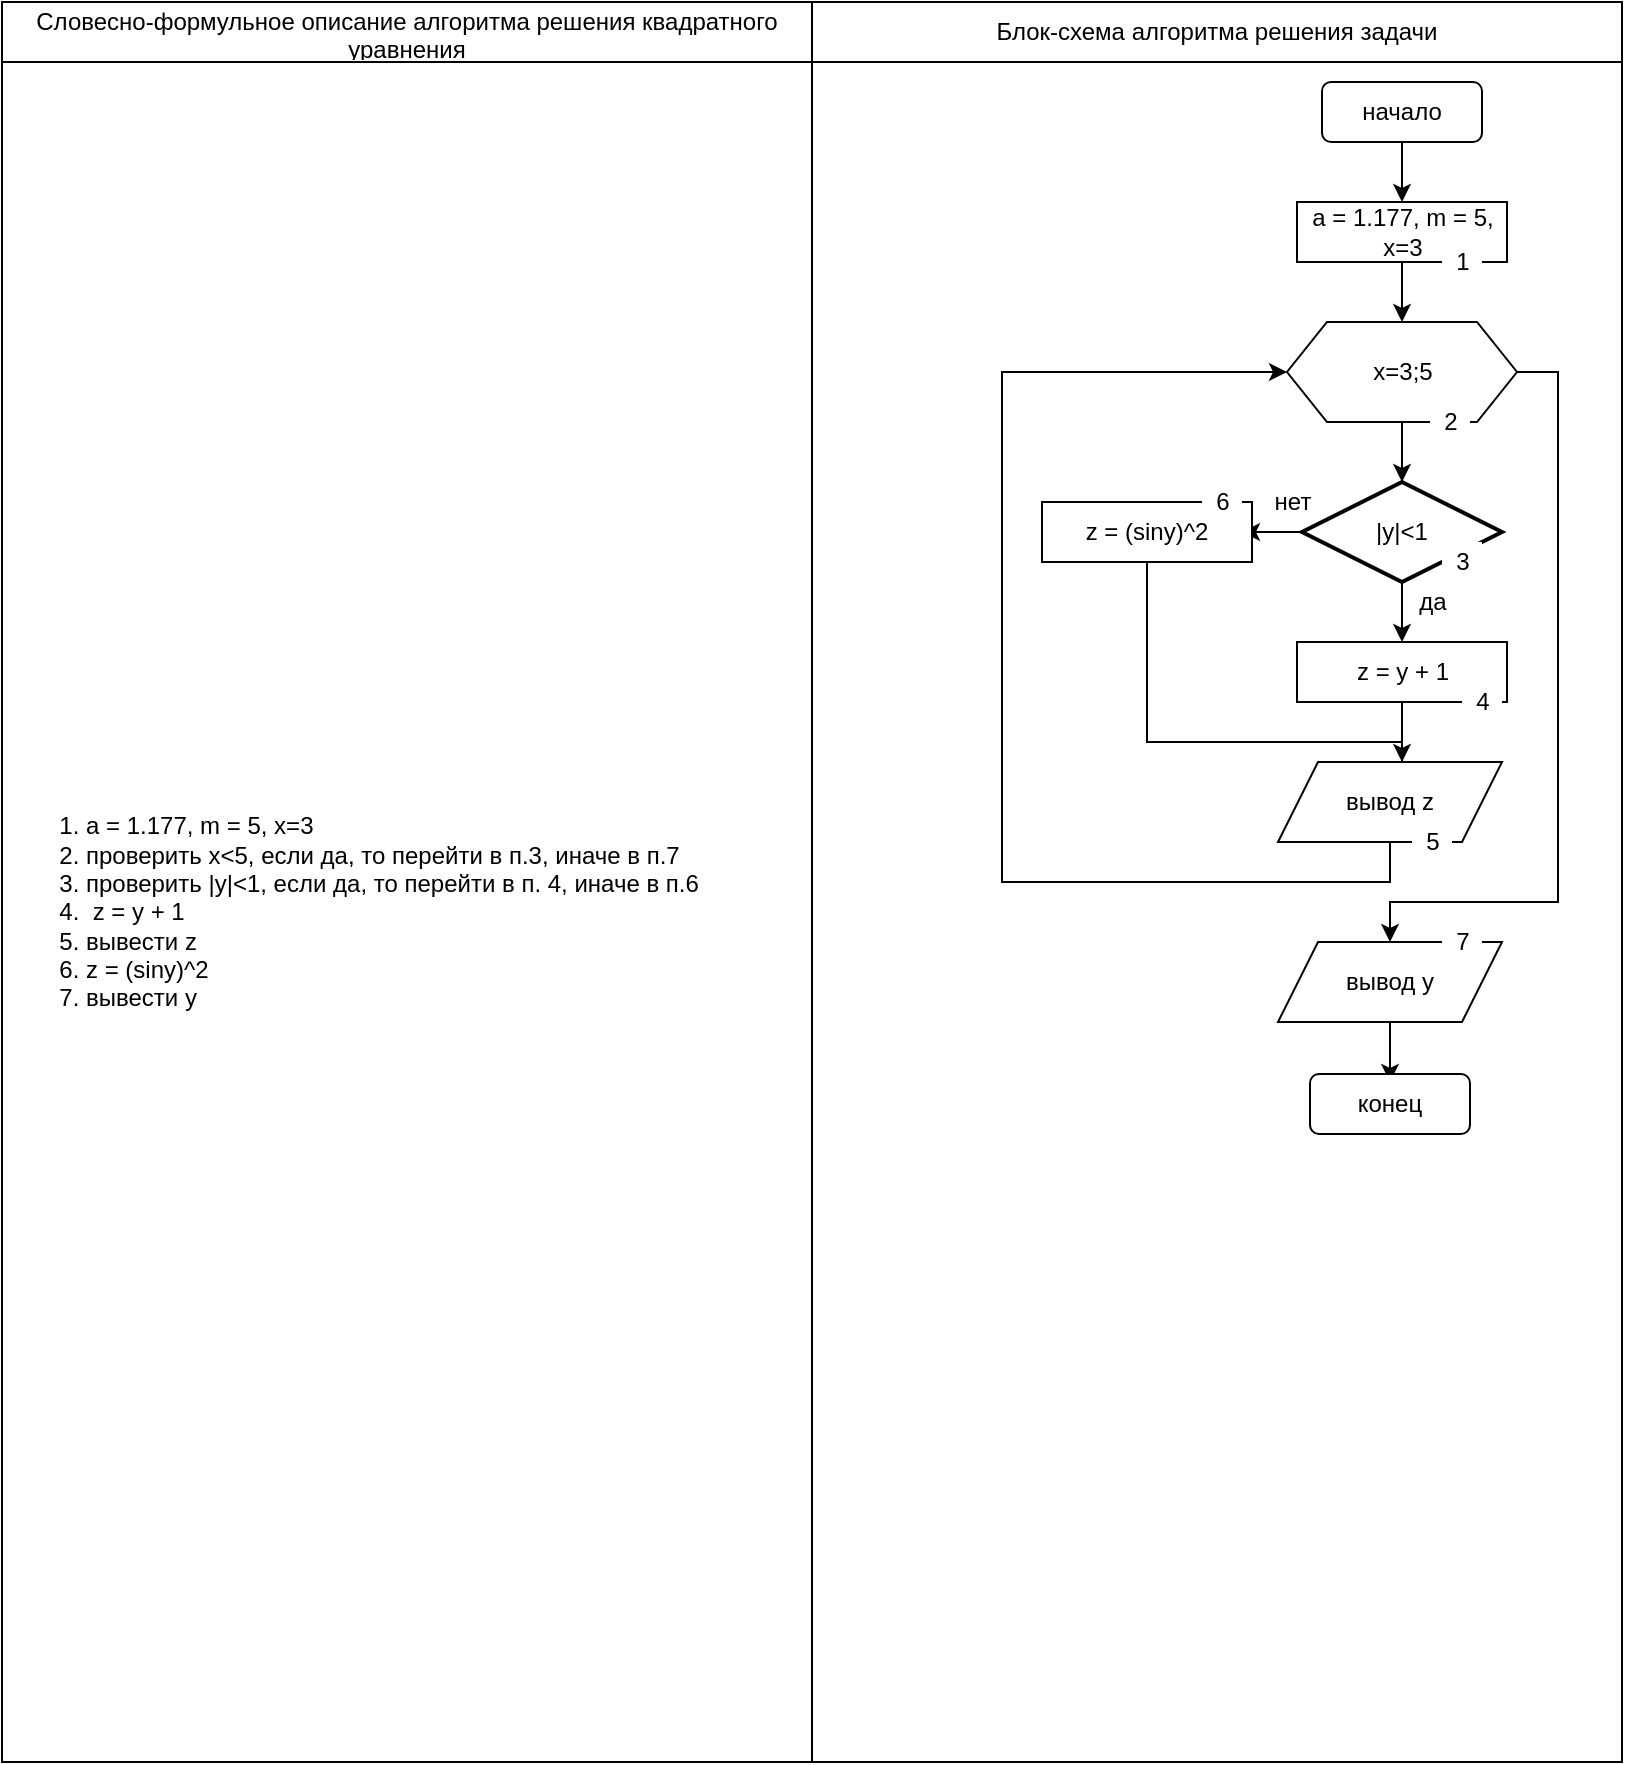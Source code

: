 <mxfile version="15.3.0" type="device"><diagram id="IZvcpNtu1wYTxYFv6AtQ" name="Page-1"><mxGraphModel dx="1038" dy="1692" grid="1" gridSize="10" guides="1" tooltips="1" connect="1" arrows="1" fold="1" page="1" pageScale="1" pageWidth="827" pageHeight="1169" math="0" shadow="0"><root><mxCell id="0"/><mxCell id="1" parent="0"/><mxCell id="N3_cBk10GDm4wKPfBF0--23" value="" style="shape=table;startSize=0;container=1;collapsible=0;childLayout=tableLayout;" vertex="1" parent="1"><mxGeometry x="10" y="-1160" width="810" height="880" as="geometry"/></mxCell><mxCell id="N3_cBk10GDm4wKPfBF0--24" value="" style="shape=partialRectangle;collapsible=0;dropTarget=0;pointerEvents=0;fillColor=none;top=0;left=0;bottom=0;right=0;points=[[0,0.5],[1,0.5]];portConstraint=eastwest;" vertex="1" parent="N3_cBk10GDm4wKPfBF0--23"><mxGeometry width="810" height="30" as="geometry"/></mxCell><mxCell id="N3_cBk10GDm4wKPfBF0--25" value="Словесно-формульное описание алгоритма решения квадратного уравнения" style="shape=partialRectangle;html=1;whiteSpace=wrap;connectable=0;overflow=hidden;fillColor=none;top=0;left=0;bottom=0;right=0;pointerEvents=1;" vertex="1" parent="N3_cBk10GDm4wKPfBF0--24"><mxGeometry width="405" height="30" as="geometry"><mxRectangle width="405" height="30" as="alternateBounds"/></mxGeometry></mxCell><mxCell id="N3_cBk10GDm4wKPfBF0--26" value="Блок-схема алгоритма решения задачи" style="shape=partialRectangle;html=1;whiteSpace=wrap;connectable=0;overflow=hidden;fillColor=none;top=0;left=0;bottom=0;right=0;pointerEvents=1;" vertex="1" parent="N3_cBk10GDm4wKPfBF0--24"><mxGeometry x="405" width="405" height="30" as="geometry"><mxRectangle width="405" height="30" as="alternateBounds"/></mxGeometry></mxCell><mxCell id="N3_cBk10GDm4wKPfBF0--27" value="" style="shape=partialRectangle;collapsible=0;dropTarget=0;pointerEvents=0;fillColor=none;top=0;left=0;bottom=0;right=0;points=[[0,0.5],[1,0.5]];portConstraint=eastwest;" vertex="1" parent="N3_cBk10GDm4wKPfBF0--23"><mxGeometry y="30" width="810" height="850" as="geometry"/></mxCell><mxCell id="N3_cBk10GDm4wKPfBF0--28" value="&lt;div align=&quot;left&quot;&gt;&lt;ol&gt;&lt;li&gt;a = 1.177, m = 5, x=3&lt;/li&gt;&lt;li&gt;проверить x&amp;lt;5, если да, то перейти в п.3, иначе в п.7&lt;/li&gt;&lt;li&gt;проверить |y|&amp;lt;1, если да, то перейти в п. 4, иначе в п.6&lt;/li&gt;&lt;li&gt;&amp;nbsp;z = y + 1&lt;/li&gt;&lt;li&gt;вывести z&lt;/li&gt;&lt;li&gt;z = (siny)^2&lt;/li&gt;&lt;li&gt;вывести y&lt;br&gt;&lt;/li&gt;&lt;/ol&gt;&lt;/div&gt;" style="shape=partialRectangle;html=1;whiteSpace=wrap;connectable=0;overflow=hidden;fillColor=none;top=0;left=0;bottom=0;right=0;pointerEvents=1;align=left;" vertex="1" parent="N3_cBk10GDm4wKPfBF0--27"><mxGeometry width="405" height="850" as="geometry"><mxRectangle width="405" height="850" as="alternateBounds"/></mxGeometry></mxCell><mxCell id="N3_cBk10GDm4wKPfBF0--29" value="" style="shape=partialRectangle;html=1;whiteSpace=wrap;connectable=0;overflow=hidden;fillColor=none;top=0;left=0;bottom=0;right=0;pointerEvents=1;" vertex="1" parent="N3_cBk10GDm4wKPfBF0--27"><mxGeometry x="405" width="405" height="850" as="geometry"><mxRectangle width="405" height="850" as="alternateBounds"/></mxGeometry></mxCell><mxCell id="N3_cBk10GDm4wKPfBF0--2" style="edgeStyle=orthogonalEdgeStyle;rounded=0;orthogonalLoop=1;jettySize=auto;html=1;exitX=0.5;exitY=1;exitDx=0;exitDy=0;" edge="1" parent="1" source="N3_cBk10GDm4wKPfBF0--1"><mxGeometry relative="1" as="geometry"><mxPoint x="710" y="-1060" as="targetPoint"/></mxGeometry></mxCell><mxCell id="N3_cBk10GDm4wKPfBF0--1" value="начало" style="rounded=1;whiteSpace=wrap;html=1;" vertex="1" parent="1"><mxGeometry x="670" y="-1120" width="80" height="30" as="geometry"/></mxCell><mxCell id="N3_cBk10GDm4wKPfBF0--4" style="edgeStyle=orthogonalEdgeStyle;rounded=0;orthogonalLoop=1;jettySize=auto;html=1;exitX=0.5;exitY=1;exitDx=0;exitDy=0;" edge="1" parent="1" source="N3_cBk10GDm4wKPfBF0--3"><mxGeometry relative="1" as="geometry"><mxPoint x="710" y="-1000" as="targetPoint"/></mxGeometry></mxCell><mxCell id="N3_cBk10GDm4wKPfBF0--3" value="a = 1.177, m = 5, x=3" style="rounded=0;whiteSpace=wrap;html=1;" vertex="1" parent="1"><mxGeometry x="657.5" y="-1060" width="105" height="30" as="geometry"/></mxCell><mxCell id="N3_cBk10GDm4wKPfBF0--6" style="edgeStyle=orthogonalEdgeStyle;rounded=0;orthogonalLoop=1;jettySize=auto;html=1;exitX=0.5;exitY=1;exitDx=0;exitDy=0;" edge="1" parent="1" source="N3_cBk10GDm4wKPfBF0--5"><mxGeometry relative="1" as="geometry"><mxPoint x="710" y="-920" as="targetPoint"/></mxGeometry></mxCell><mxCell id="N3_cBk10GDm4wKPfBF0--20" style="edgeStyle=orthogonalEdgeStyle;rounded=0;orthogonalLoop=1;jettySize=auto;html=1;exitX=1;exitY=0.5;exitDx=0;exitDy=0;entryX=0.5;entryY=0;entryDx=0;entryDy=0;" edge="1" parent="1" source="N3_cBk10GDm4wKPfBF0--5" target="N3_cBk10GDm4wKPfBF0--19"><mxGeometry relative="1" as="geometry"><Array as="points"><mxPoint x="788" y="-975"/><mxPoint x="788" y="-710"/><mxPoint x="704" y="-710"/></Array></mxGeometry></mxCell><mxCell id="N3_cBk10GDm4wKPfBF0--5" value="x=3;5" style="shape=hexagon;perimeter=hexagonPerimeter2;whiteSpace=wrap;html=1;fixedSize=1;" vertex="1" parent="1"><mxGeometry x="652.5" y="-1000" width="115" height="50" as="geometry"/></mxCell><mxCell id="N3_cBk10GDm4wKPfBF0--8" style="edgeStyle=orthogonalEdgeStyle;rounded=0;orthogonalLoop=1;jettySize=auto;html=1;exitX=0.5;exitY=1;exitDx=0;exitDy=0;exitPerimeter=0;" edge="1" parent="1" source="N3_cBk10GDm4wKPfBF0--7"><mxGeometry relative="1" as="geometry"><mxPoint x="710" y="-840" as="targetPoint"/></mxGeometry></mxCell><mxCell id="N3_cBk10GDm4wKPfBF0--9" style="edgeStyle=orthogonalEdgeStyle;rounded=0;orthogonalLoop=1;jettySize=auto;html=1;exitX=0;exitY=0.5;exitDx=0;exitDy=0;exitPerimeter=0;" edge="1" parent="1" source="N3_cBk10GDm4wKPfBF0--7"><mxGeometry relative="1" as="geometry"><mxPoint x="630" y="-895" as="targetPoint"/></mxGeometry></mxCell><mxCell id="N3_cBk10GDm4wKPfBF0--7" value="|y|&amp;lt;1" style="strokeWidth=2;html=1;shape=mxgraph.flowchart.decision;whiteSpace=wrap;fontFamily=Helvetica;" vertex="1" parent="1"><mxGeometry x="660" y="-920" width="100" height="50" as="geometry"/></mxCell><mxCell id="N3_cBk10GDm4wKPfBF0--10" value="да" style="text;html=1;align=center;verticalAlign=middle;resizable=0;points=[];autosize=1;strokeColor=none;fillColor=none;" vertex="1" parent="1"><mxGeometry x="710" y="-870" width="30" height="20" as="geometry"/></mxCell><mxCell id="N3_cBk10GDm4wKPfBF0--11" value="нет" style="text;html=1;align=center;verticalAlign=middle;resizable=0;points=[];autosize=1;strokeColor=none;fillColor=none;" vertex="1" parent="1"><mxGeometry x="640" y="-920" width="30" height="20" as="geometry"/></mxCell><mxCell id="N3_cBk10GDm4wKPfBF0--13" style="edgeStyle=orthogonalEdgeStyle;rounded=0;orthogonalLoop=1;jettySize=auto;html=1;exitX=0.5;exitY=1;exitDx=0;exitDy=0;" edge="1" parent="1" source="N3_cBk10GDm4wKPfBF0--12"><mxGeometry relative="1" as="geometry"><mxPoint x="710" y="-780" as="targetPoint"/></mxGeometry></mxCell><mxCell id="N3_cBk10GDm4wKPfBF0--12" value="z = y + 1" style="rounded=0;whiteSpace=wrap;html=1;" vertex="1" parent="1"><mxGeometry x="657.5" y="-840" width="105" height="30" as="geometry"/></mxCell><mxCell id="N3_cBk10GDm4wKPfBF0--16" style="edgeStyle=orthogonalEdgeStyle;rounded=0;orthogonalLoop=1;jettySize=auto;html=1;exitX=0.5;exitY=1;exitDx=0;exitDy=0;entryX=0;entryY=0.5;entryDx=0;entryDy=0;" edge="1" parent="1" source="N3_cBk10GDm4wKPfBF0--15" target="N3_cBk10GDm4wKPfBF0--14"><mxGeometry relative="1" as="geometry"><Array as="points"><mxPoint x="583" y="-790"/><mxPoint x="710" y="-790"/><mxPoint x="710" y="-760"/></Array></mxGeometry></mxCell><mxCell id="N3_cBk10GDm4wKPfBF0--15" value="z = (siny)^2" style="rounded=0;whiteSpace=wrap;html=1;" vertex="1" parent="1"><mxGeometry x="530" y="-910" width="105" height="30" as="geometry"/></mxCell><mxCell id="N3_cBk10GDm4wKPfBF0--17" style="edgeStyle=orthogonalEdgeStyle;rounded=0;orthogonalLoop=1;jettySize=auto;html=1;exitX=0.5;exitY=1;exitDx=0;exitDy=0;entryX=0;entryY=0.5;entryDx=0;entryDy=0;" edge="1" parent="1" source="N3_cBk10GDm4wKPfBF0--14" target="N3_cBk10GDm4wKPfBF0--5"><mxGeometry relative="1" as="geometry"><Array as="points"><mxPoint x="704" y="-720"/><mxPoint x="510" y="-720"/><mxPoint x="510" y="-975"/></Array></mxGeometry></mxCell><mxCell id="N3_cBk10GDm4wKPfBF0--14" value="вывод z" style="shape=parallelogram;perimeter=parallelogramPerimeter;whiteSpace=wrap;html=1;fixedSize=1;" vertex="1" parent="1"><mxGeometry x="648" y="-780" width="112" height="40" as="geometry"/></mxCell><mxCell id="N3_cBk10GDm4wKPfBF0--21" style="edgeStyle=orthogonalEdgeStyle;rounded=0;orthogonalLoop=1;jettySize=auto;html=1;exitX=0.5;exitY=1;exitDx=0;exitDy=0;" edge="1" parent="1" source="N3_cBk10GDm4wKPfBF0--19"><mxGeometry relative="1" as="geometry"><mxPoint x="704" y="-620" as="targetPoint"/></mxGeometry></mxCell><mxCell id="N3_cBk10GDm4wKPfBF0--19" value="вывод y" style="shape=parallelogram;perimeter=parallelogramPerimeter;whiteSpace=wrap;html=1;fixedSize=1;" vertex="1" parent="1"><mxGeometry x="648" y="-690" width="112" height="40" as="geometry"/></mxCell><mxCell id="N3_cBk10GDm4wKPfBF0--22" value="конец" style="rounded=1;whiteSpace=wrap;html=1;" vertex="1" parent="1"><mxGeometry x="664" y="-624" width="80" height="30" as="geometry"/></mxCell><mxCell id="N3_cBk10GDm4wKPfBF0--30" value="1" style="text;html=1;align=center;verticalAlign=middle;resizable=0;points=[];autosize=1;strokeColor=none;fillColor=#FFFFFF;" vertex="1" parent="1"><mxGeometry x="730" y="-1040" width="20" height="20" as="geometry"/></mxCell><mxCell id="N3_cBk10GDm4wKPfBF0--31" value="2" style="text;html=1;align=center;verticalAlign=middle;resizable=0;points=[];autosize=1;strokeColor=none;fillColor=#FFFFFF;" vertex="1" parent="1"><mxGeometry x="724" y="-960" width="20" height="20" as="geometry"/></mxCell><mxCell id="N3_cBk10GDm4wKPfBF0--32" value="3" style="text;html=1;align=center;verticalAlign=middle;resizable=0;points=[];autosize=1;strokeColor=none;fillColor=#FFFFFF;" vertex="1" parent="1"><mxGeometry x="730" y="-890" width="20" height="20" as="geometry"/></mxCell><mxCell id="N3_cBk10GDm4wKPfBF0--33" value="4" style="text;html=1;align=center;verticalAlign=middle;resizable=0;points=[];autosize=1;strokeColor=none;fillColor=#FFFFFF;" vertex="1" parent="1"><mxGeometry x="740" y="-820" width="20" height="20" as="geometry"/></mxCell><mxCell id="N3_cBk10GDm4wKPfBF0--34" value="5" style="text;html=1;align=center;verticalAlign=middle;resizable=0;points=[];autosize=1;strokeColor=none;fillColor=#FFFFFF;" vertex="1" parent="1"><mxGeometry x="715" y="-750" width="20" height="20" as="geometry"/></mxCell><mxCell id="N3_cBk10GDm4wKPfBF0--36" value="7" style="text;html=1;align=center;verticalAlign=middle;resizable=0;points=[];autosize=1;strokeColor=none;fillColor=#FFFFFF;" vertex="1" parent="1"><mxGeometry x="730" y="-700" width="20" height="20" as="geometry"/></mxCell><mxCell id="N3_cBk10GDm4wKPfBF0--37" value="6" style="text;html=1;align=center;verticalAlign=middle;resizable=0;points=[];autosize=1;strokeColor=none;fillColor=#FFFFFF;" vertex="1" parent="1"><mxGeometry x="610" y="-920" width="20" height="20" as="geometry"/></mxCell></root></mxGraphModel></diagram></mxfile>